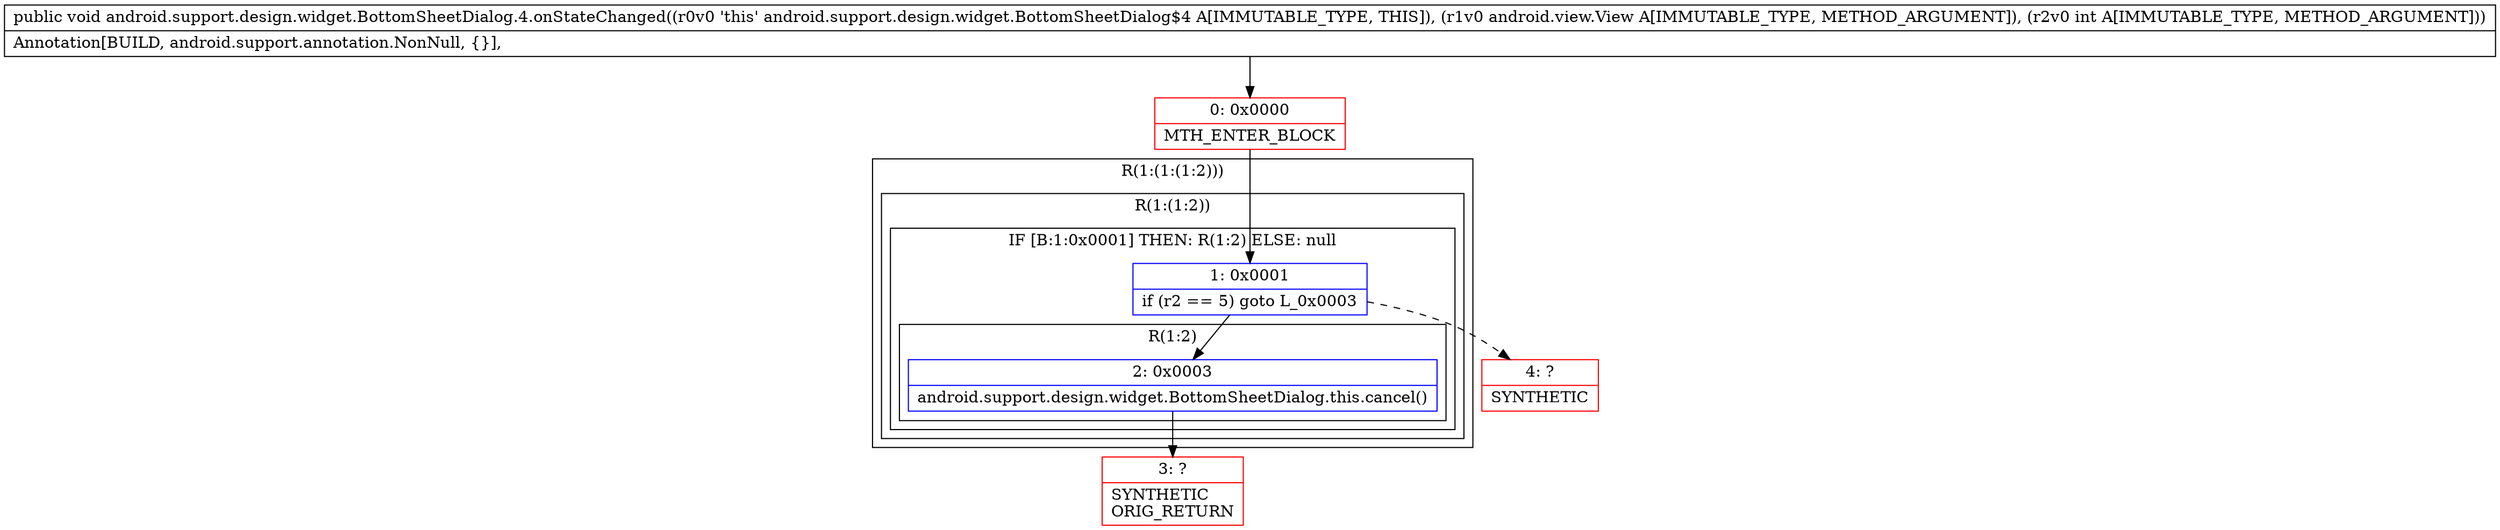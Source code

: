 digraph "CFG forandroid.support.design.widget.BottomSheetDialog.4.onStateChanged(Landroid\/view\/View;I)V" {
subgraph cluster_Region_552267261 {
label = "R(1:(1:(1:2)))";
node [shape=record,color=blue];
subgraph cluster_Region_716397243 {
label = "R(1:(1:2))";
node [shape=record,color=blue];
subgraph cluster_IfRegion_1815842828 {
label = "IF [B:1:0x0001] THEN: R(1:2) ELSE: null";
node [shape=record,color=blue];
Node_1 [shape=record,label="{1\:\ 0x0001|if (r2 == 5) goto L_0x0003\l}"];
subgraph cluster_Region_202236121 {
label = "R(1:2)";
node [shape=record,color=blue];
Node_2 [shape=record,label="{2\:\ 0x0003|android.support.design.widget.BottomSheetDialog.this.cancel()\l}"];
}
}
}
}
Node_0 [shape=record,color=red,label="{0\:\ 0x0000|MTH_ENTER_BLOCK\l}"];
Node_3 [shape=record,color=red,label="{3\:\ ?|SYNTHETIC\lORIG_RETURN\l}"];
Node_4 [shape=record,color=red,label="{4\:\ ?|SYNTHETIC\l}"];
MethodNode[shape=record,label="{public void android.support.design.widget.BottomSheetDialog.4.onStateChanged((r0v0 'this' android.support.design.widget.BottomSheetDialog$4 A[IMMUTABLE_TYPE, THIS]), (r1v0 android.view.View A[IMMUTABLE_TYPE, METHOD_ARGUMENT]), (r2v0 int A[IMMUTABLE_TYPE, METHOD_ARGUMENT]))  | Annotation[BUILD, android.support.annotation.NonNull, \{\}], \l}"];
MethodNode -> Node_0;
Node_1 -> Node_2;
Node_1 -> Node_4[style=dashed];
Node_2 -> Node_3;
Node_0 -> Node_1;
}

